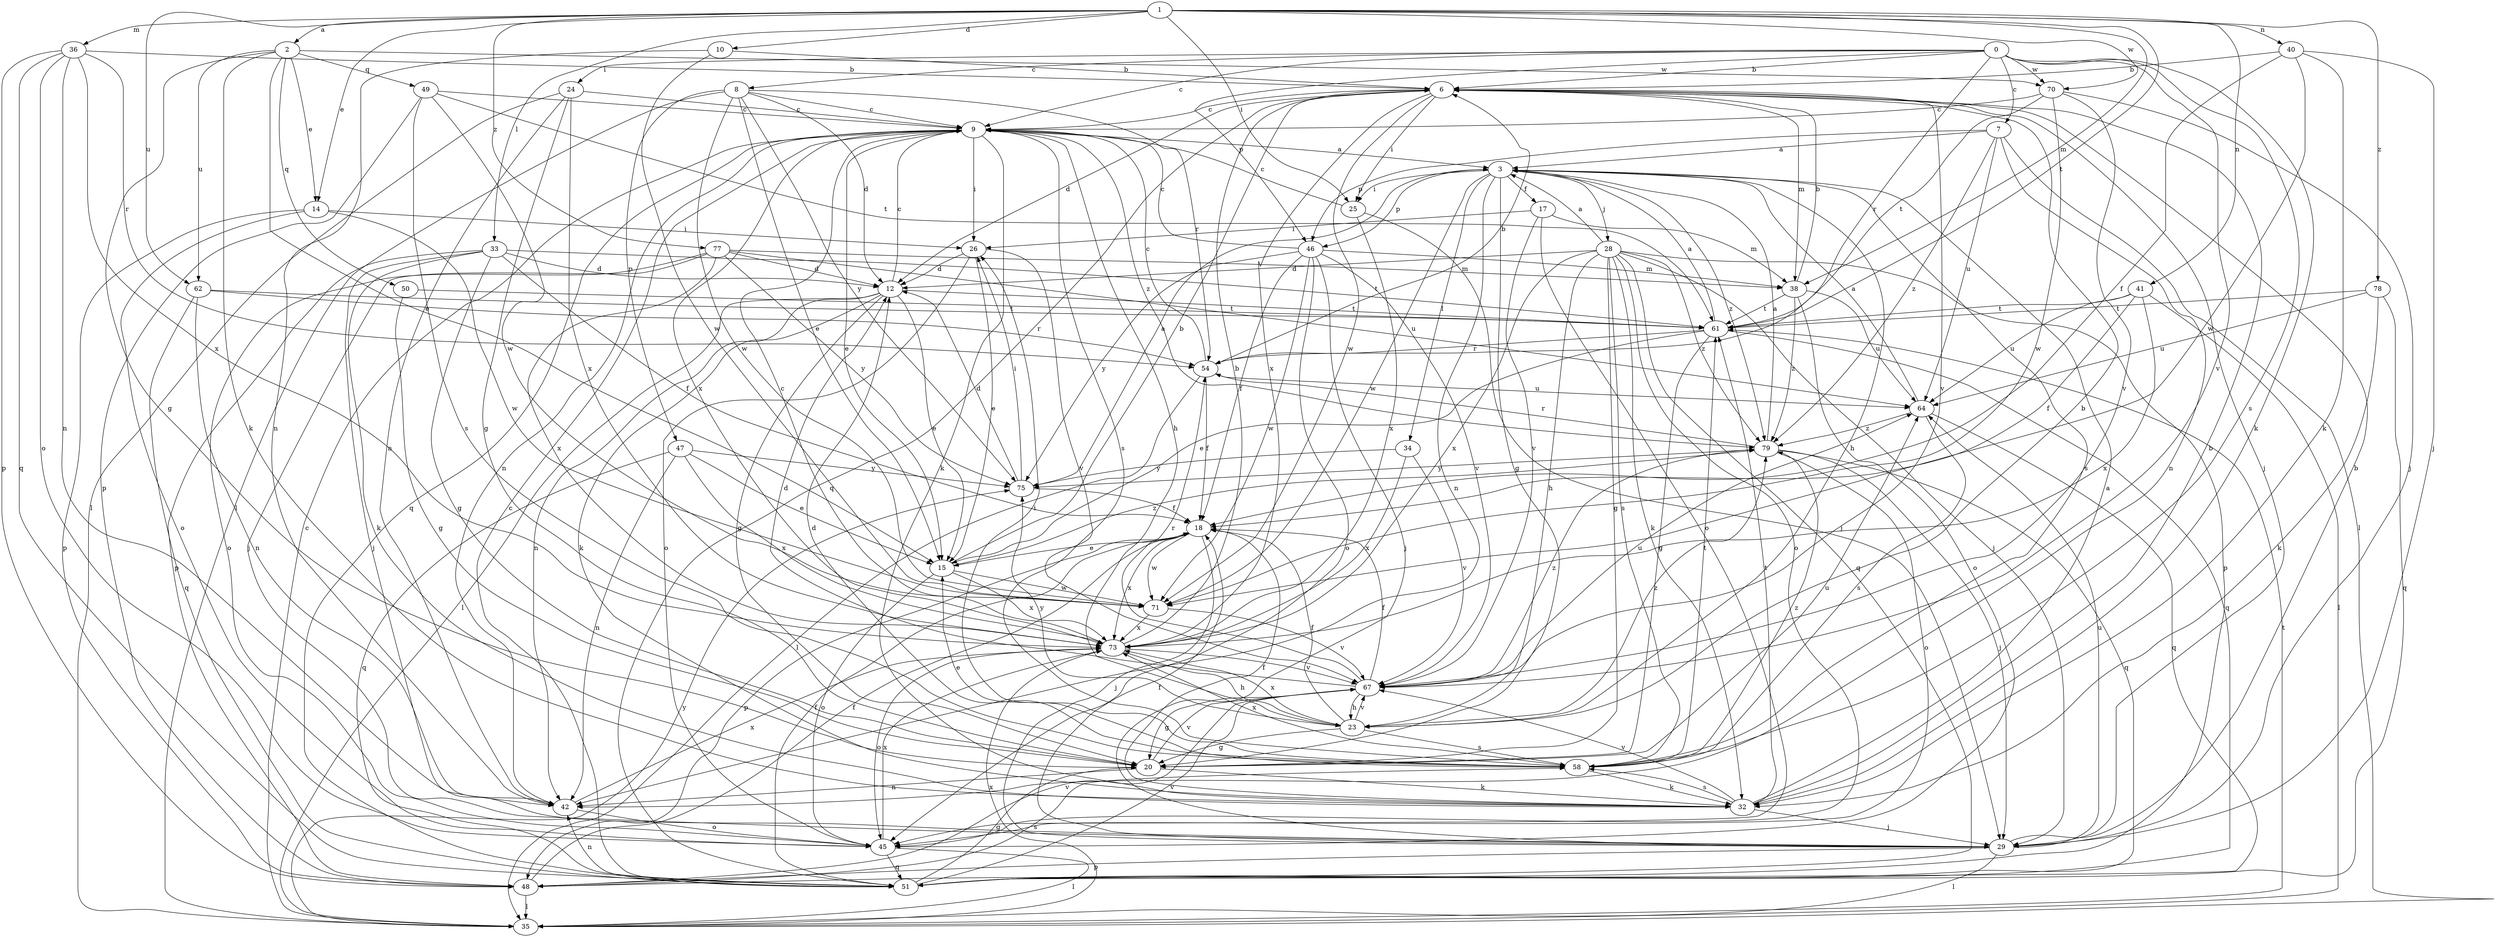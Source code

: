 strict digraph  {
0;
1;
2;
3;
6;
7;
8;
9;
10;
12;
14;
15;
17;
18;
20;
23;
24;
25;
26;
28;
29;
32;
33;
34;
35;
36;
38;
40;
41;
42;
45;
46;
47;
48;
49;
50;
51;
54;
58;
61;
62;
64;
67;
70;
71;
73;
75;
77;
78;
79;
0 -> 6  [label=b];
0 -> 7  [label=c];
0 -> 8  [label=c];
0 -> 9  [label=c];
0 -> 24  [label=i];
0 -> 32  [label=k];
0 -> 46  [label=p];
0 -> 54  [label=r];
0 -> 58  [label=s];
0 -> 67  [label=v];
0 -> 70  [label=w];
1 -> 2  [label=a];
1 -> 10  [label=d];
1 -> 14  [label=e];
1 -> 25  [label=i];
1 -> 33  [label=l];
1 -> 36  [label=m];
1 -> 38  [label=m];
1 -> 40  [label=n];
1 -> 41  [label=n];
1 -> 61  [label=t];
1 -> 62  [label=u];
1 -> 70  [label=w];
1 -> 77  [label=z];
1 -> 78  [label=z];
2 -> 14  [label=e];
2 -> 15  [label=e];
2 -> 20  [label=g];
2 -> 32  [label=k];
2 -> 49  [label=q];
2 -> 50  [label=q];
2 -> 62  [label=u];
2 -> 70  [label=w];
3 -> 17  [label=f];
3 -> 20  [label=g];
3 -> 23  [label=h];
3 -> 25  [label=i];
3 -> 28  [label=j];
3 -> 34  [label=l];
3 -> 42  [label=n];
3 -> 46  [label=p];
3 -> 58  [label=s];
3 -> 71  [label=w];
3 -> 79  [label=z];
6 -> 9  [label=c];
6 -> 12  [label=d];
6 -> 25  [label=i];
6 -> 29  [label=j];
6 -> 38  [label=m];
6 -> 51  [label=q];
6 -> 67  [label=v];
6 -> 71  [label=w];
6 -> 73  [label=x];
7 -> 3  [label=a];
7 -> 35  [label=l];
7 -> 42  [label=n];
7 -> 46  [label=p];
7 -> 64  [label=u];
7 -> 79  [label=z];
8 -> 9  [label=c];
8 -> 12  [label=d];
8 -> 15  [label=e];
8 -> 35  [label=l];
8 -> 47  [label=p];
8 -> 54  [label=r];
8 -> 71  [label=w];
8 -> 75  [label=y];
9 -> 3  [label=a];
9 -> 15  [label=e];
9 -> 23  [label=h];
9 -> 26  [label=i];
9 -> 32  [label=k];
9 -> 42  [label=n];
9 -> 51  [label=q];
9 -> 58  [label=s];
9 -> 73  [label=x];
9 -> 79  [label=z];
10 -> 6  [label=b];
10 -> 42  [label=n];
10 -> 71  [label=w];
12 -> 9  [label=c];
12 -> 15  [label=e];
12 -> 20  [label=g];
12 -> 32  [label=k];
12 -> 35  [label=l];
12 -> 42  [label=n];
12 -> 61  [label=t];
14 -> 26  [label=i];
14 -> 45  [label=o];
14 -> 48  [label=p];
14 -> 71  [label=w];
15 -> 6  [label=b];
15 -> 45  [label=o];
15 -> 71  [label=w];
15 -> 73  [label=x];
15 -> 79  [label=z];
17 -> 26  [label=i];
17 -> 38  [label=m];
17 -> 45  [label=o];
17 -> 67  [label=v];
18 -> 15  [label=e];
18 -> 29  [label=j];
18 -> 48  [label=p];
18 -> 71  [label=w];
18 -> 73  [label=x];
20 -> 32  [label=k];
20 -> 42  [label=n];
20 -> 64  [label=u];
20 -> 67  [label=v];
23 -> 6  [label=b];
23 -> 18  [label=f];
23 -> 20  [label=g];
23 -> 58  [label=s];
23 -> 67  [label=v];
23 -> 73  [label=x];
23 -> 75  [label=y];
23 -> 79  [label=z];
24 -> 9  [label=c];
24 -> 20  [label=g];
24 -> 35  [label=l];
24 -> 42  [label=n];
24 -> 73  [label=x];
25 -> 9  [label=c];
25 -> 29  [label=j];
25 -> 73  [label=x];
26 -> 12  [label=d];
26 -> 15  [label=e];
26 -> 45  [label=o];
26 -> 67  [label=v];
28 -> 3  [label=a];
28 -> 12  [label=d];
28 -> 20  [label=g];
28 -> 23  [label=h];
28 -> 29  [label=j];
28 -> 32  [label=k];
28 -> 45  [label=o];
28 -> 48  [label=p];
28 -> 51  [label=q];
28 -> 58  [label=s];
28 -> 73  [label=x];
28 -> 79  [label=z];
29 -> 6  [label=b];
29 -> 18  [label=f];
29 -> 35  [label=l];
29 -> 48  [label=p];
29 -> 64  [label=u];
32 -> 3  [label=a];
32 -> 6  [label=b];
32 -> 18  [label=f];
32 -> 29  [label=j];
32 -> 58  [label=s];
32 -> 61  [label=t];
32 -> 67  [label=v];
33 -> 12  [label=d];
33 -> 18  [label=f];
33 -> 20  [label=g];
33 -> 29  [label=j];
33 -> 32  [label=k];
33 -> 48  [label=p];
33 -> 61  [label=t];
34 -> 67  [label=v];
34 -> 73  [label=x];
34 -> 75  [label=y];
35 -> 9  [label=c];
35 -> 61  [label=t];
35 -> 73  [label=x];
35 -> 75  [label=y];
36 -> 6  [label=b];
36 -> 42  [label=n];
36 -> 45  [label=o];
36 -> 48  [label=p];
36 -> 51  [label=q];
36 -> 54  [label=r];
36 -> 73  [label=x];
38 -> 6  [label=b];
38 -> 45  [label=o];
38 -> 61  [label=t];
38 -> 64  [label=u];
38 -> 79  [label=z];
40 -> 6  [label=b];
40 -> 18  [label=f];
40 -> 29  [label=j];
40 -> 32  [label=k];
40 -> 71  [label=w];
41 -> 18  [label=f];
41 -> 35  [label=l];
41 -> 61  [label=t];
41 -> 64  [label=u];
41 -> 73  [label=x];
42 -> 45  [label=o];
42 -> 73  [label=x];
45 -> 35  [label=l];
45 -> 51  [label=q];
45 -> 73  [label=x];
46 -> 9  [label=c];
46 -> 18  [label=f];
46 -> 29  [label=j];
46 -> 38  [label=m];
46 -> 45  [label=o];
46 -> 67  [label=v];
46 -> 71  [label=w];
46 -> 75  [label=y];
47 -> 15  [label=e];
47 -> 42  [label=n];
47 -> 51  [label=q];
47 -> 73  [label=x];
47 -> 75  [label=y];
48 -> 18  [label=f];
48 -> 35  [label=l];
48 -> 58  [label=s];
48 -> 67  [label=v];
49 -> 9  [label=c];
49 -> 48  [label=p];
49 -> 58  [label=s];
49 -> 61  [label=t];
49 -> 71  [label=w];
50 -> 20  [label=g];
50 -> 61  [label=t];
51 -> 9  [label=c];
51 -> 18  [label=f];
51 -> 20  [label=g];
51 -> 42  [label=n];
51 -> 67  [label=v];
54 -> 6  [label=b];
54 -> 9  [label=c];
54 -> 18  [label=f];
54 -> 35  [label=l];
54 -> 64  [label=u];
58 -> 12  [label=d];
58 -> 15  [label=e];
58 -> 26  [label=i];
58 -> 32  [label=k];
58 -> 61  [label=t];
58 -> 73  [label=x];
58 -> 79  [label=z];
61 -> 3  [label=a];
61 -> 15  [label=e];
61 -> 20  [label=g];
61 -> 51  [label=q];
61 -> 54  [label=r];
62 -> 42  [label=n];
62 -> 51  [label=q];
62 -> 54  [label=r];
62 -> 61  [label=t];
64 -> 3  [label=a];
64 -> 51  [label=q];
64 -> 58  [label=s];
64 -> 79  [label=z];
67 -> 12  [label=d];
67 -> 18  [label=f];
67 -> 20  [label=g];
67 -> 23  [label=h];
67 -> 54  [label=r];
67 -> 64  [label=u];
67 -> 79  [label=z];
70 -> 9  [label=c];
70 -> 29  [label=j];
70 -> 61  [label=t];
70 -> 67  [label=v];
70 -> 71  [label=w];
71 -> 67  [label=v];
71 -> 73  [label=x];
73 -> 6  [label=b];
73 -> 9  [label=c];
73 -> 23  [label=h];
73 -> 45  [label=o];
73 -> 67  [label=v];
75 -> 3  [label=a];
75 -> 12  [label=d];
75 -> 18  [label=f];
75 -> 26  [label=i];
77 -> 12  [label=d];
77 -> 29  [label=j];
77 -> 38  [label=m];
77 -> 45  [label=o];
77 -> 64  [label=u];
77 -> 73  [label=x];
77 -> 75  [label=y];
78 -> 32  [label=k];
78 -> 51  [label=q];
78 -> 61  [label=t];
78 -> 64  [label=u];
79 -> 3  [label=a];
79 -> 29  [label=j];
79 -> 45  [label=o];
79 -> 51  [label=q];
79 -> 54  [label=r];
79 -> 75  [label=y];
}
